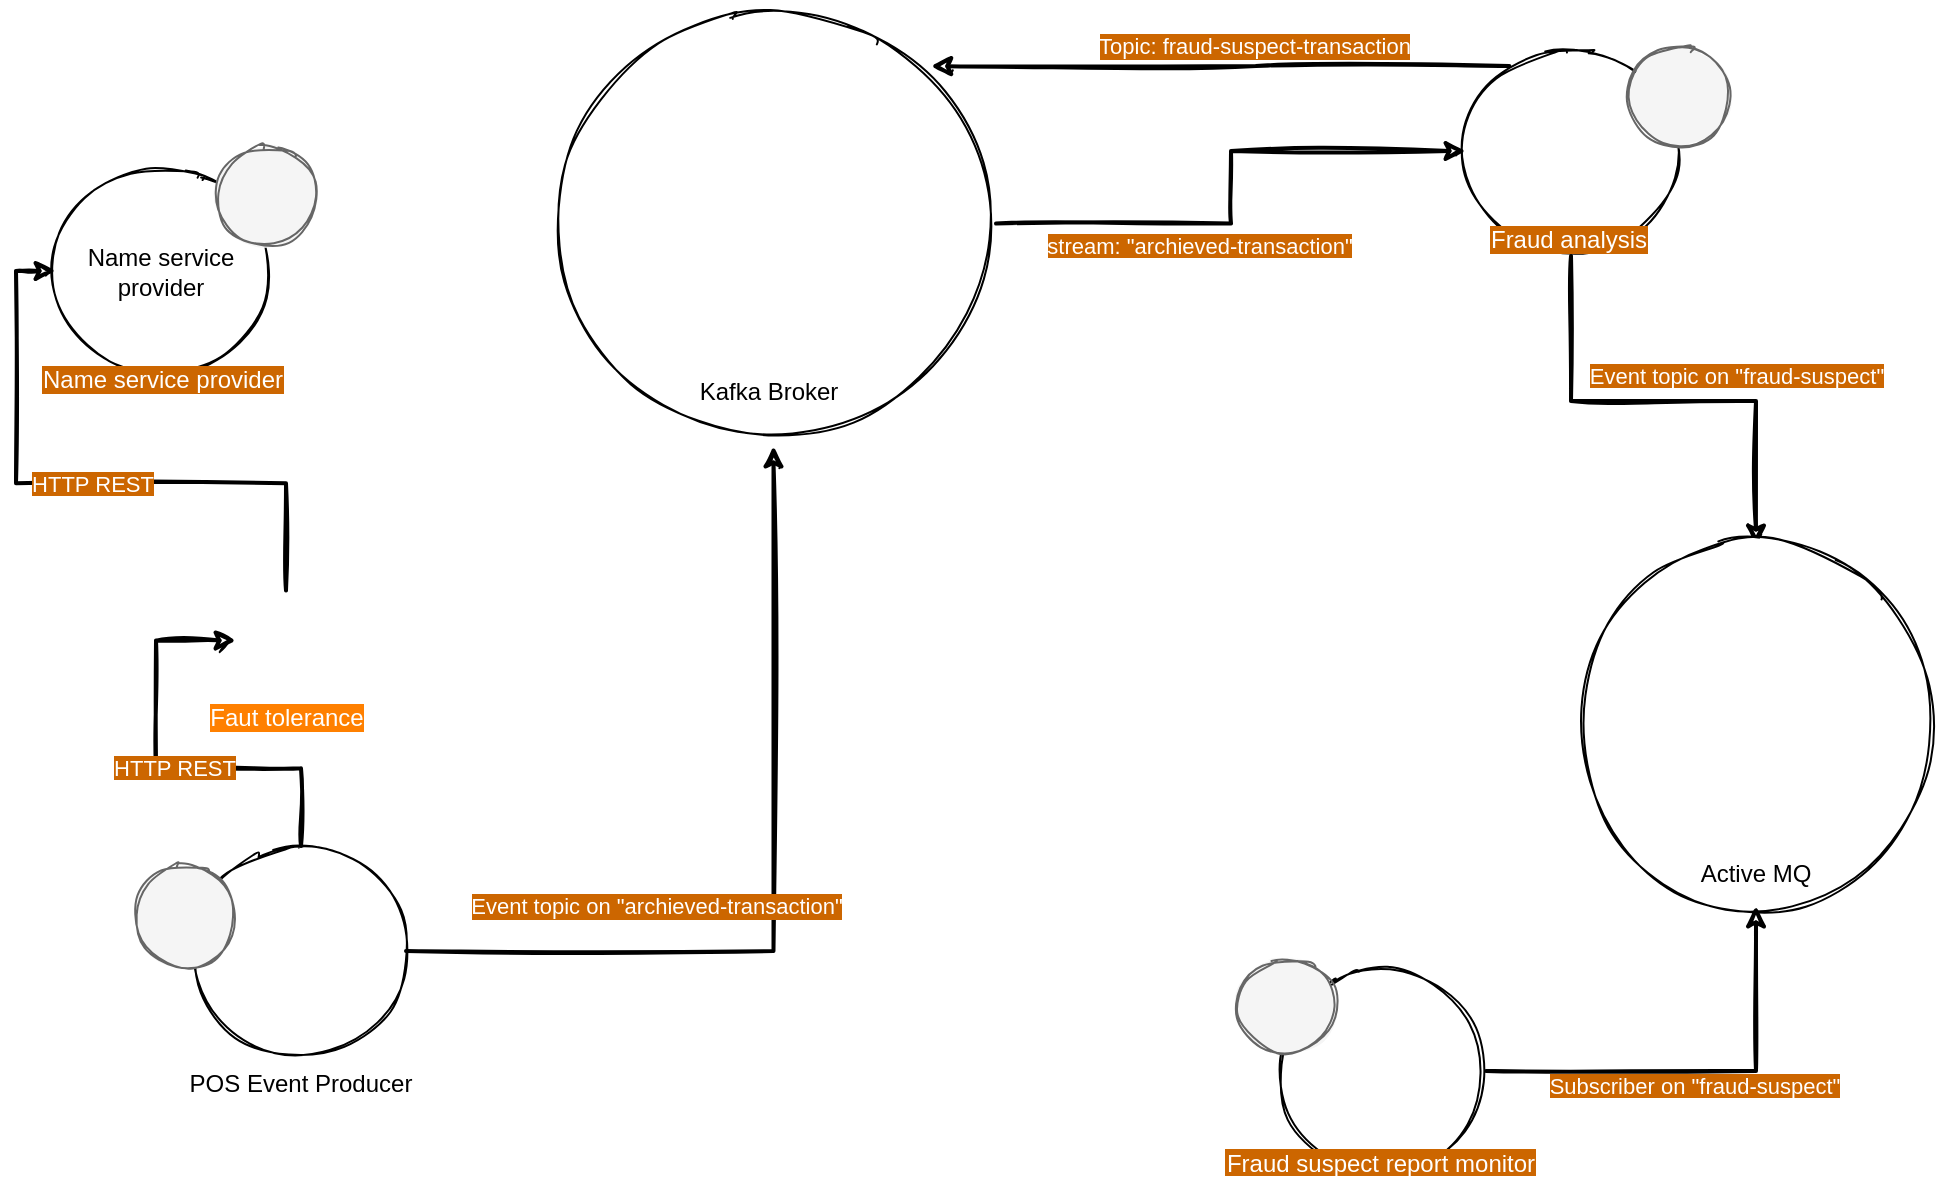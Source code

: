 <mxfile version="14.6.13" type="device"><diagram id="6EYlklcMWhNkGZpwpfwi" name="Page-1"><mxGraphModel dx="946" dy="672" grid="1" gridSize="10" guides="1" tooltips="1" connect="1" arrows="1" fold="1" page="1" pageScale="1" pageWidth="827" pageHeight="1169" math="0" shadow="0"><root><mxCell id="0"/><mxCell id="1" parent="0"/><mxCell id="FkeTpYGlZROTwR1j3NxY-11" value="" style="group;labelPosition=center;verticalLabelPosition=top;align=center;verticalAlign=bottom;fillColor=#ffffff;labelBackgroundColor=#CC6600;fontColor=#FFFFFF;" parent="1" vertex="1" connectable="0"><mxGeometry x="80" y="140" width="105" height="105" as="geometry"/></mxCell><mxCell id="FkeTpYGlZROTwR1j3NxY-6" value="Name service provider" style="ellipse;whiteSpace=wrap;html=1;aspect=fixed;sketch=1;" parent="FkeTpYGlZROTwR1j3NxY-11" vertex="1"><mxGeometry width="105" height="105" as="geometry"/></mxCell><mxCell id="FkeTpYGlZROTwR1j3NxY-5" value="Name service provider" style="shape=image;html=1;verticalAlign=top;verticalLabelPosition=bottom;labelBackgroundColor=#CC6600;imageAspect=0;aspect=fixed;image=https://cdn4.iconfinder.com/data/icons/avatars-xmas-giveaway/128/pilot_traveller_person_avatar-128.png;sketch=1;fontColor=#FFFFFF;" parent="FkeTpYGlZROTwR1j3NxY-11" vertex="1"><mxGeometry x="12.5" y="12.5" width="80" height="80" as="geometry"/></mxCell><mxCell id="FkeTpYGlZROTwR1j3NxY-14" value="" style="group" parent="1" vertex="1" connectable="0"><mxGeometry x="150" y="480" width="105" height="105" as="geometry"/></mxCell><mxCell id="FkeTpYGlZROTwR1j3NxY-8" value="" style="ellipse;whiteSpace=wrap;html=1;aspect=fixed;sketch=1;" parent="FkeTpYGlZROTwR1j3NxY-14" vertex="1"><mxGeometry width="105" height="105" as="geometry"/></mxCell><mxCell id="FkeTpYGlZROTwR1j3NxY-3" value="POS Event Producer" style="shape=image;verticalLabelPosition=bottom;labelBackgroundColor=#ffffff;verticalAlign=top;aspect=fixed;imageAspect=0;image=https://img.icons8.com/ios/452/pos-terminal--v2.png;" parent="FkeTpYGlZROTwR1j3NxY-14" vertex="1"><mxGeometry x="10" y="20" width="85" height="85" as="geometry"/></mxCell><mxCell id="FkeTpYGlZROTwR1j3NxY-15" style="edgeStyle=orthogonalEdgeStyle;rounded=0;orthogonalLoop=1;jettySize=auto;html=1;sketch=1;strokeWidth=2;entryX=0;entryY=0.5;entryDx=0;entryDy=0;" parent="1" source="FkeTpYGlZROTwR1j3NxY-21" target="FkeTpYGlZROTwR1j3NxY-6" edge="1"><mxGeometry relative="1" as="geometry"><mxPoint x="123" y="290" as="targetPoint"/></mxGeometry></mxCell><mxCell id="FkeTpYGlZROTwR1j3NxY-16" value="&lt;span style=&quot;background-color: rgb(204 , 102 , 0)&quot;&gt;HTTP REST&lt;/span&gt;" style="edgeLabel;html=1;align=center;verticalAlign=middle;resizable=0;points=[];fontColor=#FFFFFF;" parent="FkeTpYGlZROTwR1j3NxY-15" vertex="1" connectable="0"><mxGeometry x="-0.041" relative="1" as="geometry"><mxPoint as="offset"/></mxGeometry></mxCell><mxCell id="FkeTpYGlZROTwR1j3NxY-21" value="Faut tolerance" style="shape=image;html=1;verticalAlign=top;verticalLabelPosition=bottom;labelBackgroundColor=#FF8000;imageAspect=0;aspect=fixed;image=https://cdn2.iconfinder.com/data/icons/circle-icons-1/64/caution-128.png;sketch=1;fillColor=#FF8000;fontColor=#FFFFFF;" parent="1" vertex="1"><mxGeometry x="170" y="352.25" width="50" height="50" as="geometry"/></mxCell><mxCell id="FkeTpYGlZROTwR1j3NxY-26" style="edgeStyle=orthogonalEdgeStyle;rounded=0;orthogonalLoop=1;jettySize=auto;html=1;sketch=1;strokeWidth=2;entryX=0;entryY=0.5;entryDx=0;entryDy=0;" parent="1" source="FkeTpYGlZROTwR1j3NxY-8" target="FkeTpYGlZROTwR1j3NxY-21" edge="1"><mxGeometry relative="1" as="geometry"><mxPoint x="202.5" y="480" as="sourcePoint"/><mxPoint x="80" y="222.5" as="targetPoint"/></mxGeometry></mxCell><mxCell id="FkeTpYGlZROTwR1j3NxY-27" value="&lt;span style=&quot;background-color: rgb(204 , 102 , 0)&quot;&gt;HTTP REST&lt;/span&gt;" style="edgeLabel;html=1;align=center;verticalAlign=middle;resizable=0;points=[];fontColor=#FFFFFF;" parent="FkeTpYGlZROTwR1j3NxY-26" vertex="1" connectable="0"><mxGeometry x="-0.041" relative="1" as="geometry"><mxPoint as="offset"/></mxGeometry></mxCell><mxCell id="FkeTpYGlZROTwR1j3NxY-28" value="" style="group" parent="1" vertex="1" connectable="0"><mxGeometry x="327.5" y="57.5" width="222.5" height="222.5" as="geometry"/></mxCell><mxCell id="FkeTpYGlZROTwR1j3NxY-10" value="" style="ellipse;whiteSpace=wrap;html=1;aspect=fixed;sketch=1;" parent="FkeTpYGlZROTwR1j3NxY-28" vertex="1"><mxGeometry width="222.5" height="222.5" as="geometry"/></mxCell><mxCell id="FkeTpYGlZROTwR1j3NxY-9" value="Kafka Broker" style="shape=image;verticalLabelPosition=bottom;labelBackgroundColor=#ffffff;verticalAlign=top;aspect=fixed;imageAspect=0;image=https://cdn.confluent.io/wp-content/uploads/kafka-icon-blue.jpg;" parent="FkeTpYGlZROTwR1j3NxY-28" vertex="1"><mxGeometry x="39" y="41.25" width="140" height="140" as="geometry"/></mxCell><mxCell id="FkeTpYGlZROTwR1j3NxY-29" style="edgeStyle=orthogonalEdgeStyle;rounded=0;sketch=1;orthogonalLoop=1;jettySize=auto;html=1;strokeWidth=2;fontColor=#FFFFFF;" parent="1" source="FkeTpYGlZROTwR1j3NxY-8" target="FkeTpYGlZROTwR1j3NxY-10" edge="1"><mxGeometry relative="1" as="geometry"/></mxCell><mxCell id="FkeTpYGlZROTwR1j3NxY-30" value="Event topic on &quot;archieved-transaction&quot;" style="edgeLabel;html=1;align=center;verticalAlign=middle;resizable=0;points=[];fontColor=#FFFFFF;labelBackgroundColor=#CC6600;" parent="FkeTpYGlZROTwR1j3NxY-29" vertex="1" connectable="0"><mxGeometry x="-0.532" relative="1" as="geometry"><mxPoint x="23" y="-22.5" as="offset"/></mxGeometry></mxCell><mxCell id="FkeTpYGlZROTwR1j3NxY-31" value="" style="group;fontColor=#FFFFFF;verticalAlign=bottom;fillColor=#ffffff;labelBackgroundColor=#CC6600;" parent="1" vertex="1" connectable="0"><mxGeometry x="785" y="80" width="131.5" height="105" as="geometry"/></mxCell><mxCell id="FkeTpYGlZROTwR1j3NxY-4" value="" style="ellipse;whiteSpace=wrap;html=1;aspect=fixed;sketch=1;" parent="FkeTpYGlZROTwR1j3NxY-31" vertex="1"><mxGeometry width="105" height="105" as="geometry"/></mxCell><mxCell id="FkeTpYGlZROTwR1j3NxY-7" value="Fraud analysis" style="shape=image;html=1;verticalAlign=top;verticalLabelPosition=bottom;labelBackgroundColor=#CC6600;imageAspect=0;aspect=fixed;image=https://cdn4.iconfinder.com/data/icons/success-filloutline/64/chart-analysis-analytics-data_analytics-pie_1-128.png;sketch=1;fontColor=#FFFFFF;" parent="FkeTpYGlZROTwR1j3NxY-31" vertex="1"><mxGeometry x="20" y="21.75" width="61.5" height="61.5" as="geometry"/></mxCell><mxCell id="5iPCeQz5TgDuq5z38iJc-11" value="" style="group" vertex="1" connectable="0" parent="FkeTpYGlZROTwR1j3NxY-31"><mxGeometry x="81.5" width="50" height="50" as="geometry"/></mxCell><mxCell id="5iPCeQz5TgDuq5z38iJc-12" value="" style="ellipse;whiteSpace=wrap;html=1;aspect=fixed;sketch=1;fillColor=#f5f5f5;strokeColor=#666666;fontColor=#333333;fillStyle=solid;" vertex="1" parent="5iPCeQz5TgDuq5z38iJc-11"><mxGeometry width="50" height="50" as="geometry"/></mxCell><mxCell id="5iPCeQz5TgDuq5z38iJc-13" value="" style="shape=image;verticalLabelPosition=bottom;labelBackgroundColor=#ffffff;verticalAlign=top;aspect=fixed;imageAspect=0;image=https://design.jboss.org/quarkus/logo/final/PNG/quarkus_icon_rgb_1024px_default.png;" vertex="1" parent="5iPCeQz5TgDuq5z38iJc-11"><mxGeometry x="9.615" y="9.615" width="30.769" height="30.769" as="geometry"/></mxCell><mxCell id="FkeTpYGlZROTwR1j3NxY-32" value="" style="group;fontColor=#FFFFFF;verticalAlign=bottom;fillColor=#ffffff;labelBackgroundColor=#CC6600;" parent="1" vertex="1" connectable="0"><mxGeometry x="690" y="540" width="105" height="105" as="geometry"/></mxCell><mxCell id="FkeTpYGlZROTwR1j3NxY-13" value="" style="ellipse;whiteSpace=wrap;html=1;aspect=fixed;sketch=1;" parent="FkeTpYGlZROTwR1j3NxY-32" vertex="1"><mxGeometry width="105" height="105" as="geometry"/></mxCell><mxCell id="FkeTpYGlZROTwR1j3NxY-12" value="Fraud suspect report monitor" style="shape=image;verticalLabelPosition=bottom;labelBackgroundColor=#CC6600;verticalAlign=top;aspect=fixed;imageAspect=0;image=https://www.freeiconspng.com/thumbs/report-icon/call-report-icon-3.png;fontColor=#FFFFFF;sketch=1;" parent="FkeTpYGlZROTwR1j3NxY-32" vertex="1"><mxGeometry x="20.13" y="20.13" width="64.75" height="64.75" as="geometry"/></mxCell><mxCell id="5iPCeQz5TgDuq5z38iJc-20" value="" style="group" vertex="1" connectable="0" parent="FkeTpYGlZROTwR1j3NxY-32"><mxGeometry x="-20" y="-5" width="50" height="50" as="geometry"/></mxCell><mxCell id="5iPCeQz5TgDuq5z38iJc-21" value="" style="ellipse;whiteSpace=wrap;html=1;aspect=fixed;sketch=1;fillColor=#f5f5f5;strokeColor=#666666;fontColor=#333333;fillStyle=solid;" vertex="1" parent="5iPCeQz5TgDuq5z38iJc-20"><mxGeometry width="50" height="50" as="geometry"/></mxCell><mxCell id="5iPCeQz5TgDuq5z38iJc-22" value="" style="shape=image;verticalLabelPosition=bottom;labelBackgroundColor=#ffffff;verticalAlign=top;aspect=fixed;imageAspect=0;image=https://design.jboss.org/quarkus/logo/final/PNG/quarkus_icon_rgb_1024px_default.png;" vertex="1" parent="5iPCeQz5TgDuq5z38iJc-20"><mxGeometry x="9.615" y="9.615" width="30.769" height="30.769" as="geometry"/></mxCell><mxCell id="FkeTpYGlZROTwR1j3NxY-33" style="edgeStyle=orthogonalEdgeStyle;rounded=0;sketch=1;orthogonalLoop=1;jettySize=auto;html=1;strokeWidth=2;fontColor=#FFFFFF;" parent="1" source="FkeTpYGlZROTwR1j3NxY-10" target="FkeTpYGlZROTwR1j3NxY-4" edge="1"><mxGeometry relative="1" as="geometry"/></mxCell><mxCell id="FkeTpYGlZROTwR1j3NxY-40" value="\&lt;span style=&quot;background-color: rgb(204 , 102 , 0)&quot;&gt;stream: &quot;archieved-transaction&quot;&lt;/span&gt;" style="edgeLabel;html=1;align=center;verticalAlign=middle;resizable=0;points=[];fontColor=#FFFFFF;" parent="FkeTpYGlZROTwR1j3NxY-33" vertex="1" connectable="0"><mxGeometry x="-0.44" y="-3" relative="1" as="geometry"><mxPoint x="24" y="8.25" as="offset"/></mxGeometry></mxCell><mxCell id="FkeTpYGlZROTwR1j3NxY-34" style="edgeStyle=orthogonalEdgeStyle;rounded=0;sketch=1;orthogonalLoop=1;jettySize=auto;html=1;entryX=1;entryY=0;entryDx=0;entryDy=0;strokeWidth=2;fontColor=#FFFFFF;" parent="1" source="FkeTpYGlZROTwR1j3NxY-4" target="FkeTpYGlZROTwR1j3NxY-10" edge="1"><mxGeometry relative="1" as="geometry"><Array as="points"><mxPoint x="680" y="90"/><mxPoint x="680" y="90"/></Array></mxGeometry></mxCell><mxCell id="FkeTpYGlZROTwR1j3NxY-35" value="Topic: fraud-suspect-transaction" style="edgeLabel;html=1;align=center;verticalAlign=middle;resizable=0;points=[];fontColor=#FFFFFF;labelBackgroundColor=#CC6600;" parent="FkeTpYGlZROTwR1j3NxY-34" vertex="1" connectable="0"><mxGeometry x="-0.187" relative="1" as="geometry"><mxPoint x="-10.68" y="-10.02" as="offset"/></mxGeometry></mxCell><mxCell id="FkeTpYGlZROTwR1j3NxY-41" style="edgeStyle=orthogonalEdgeStyle;rounded=0;sketch=1;orthogonalLoop=1;jettySize=auto;html=1;strokeWidth=2;fontColor=#FFFFFF;" parent="1" source="FkeTpYGlZROTwR1j3NxY-4" target="FkeTpYGlZROTwR1j3NxY-37" edge="1"><mxGeometry relative="1" as="geometry"/></mxCell><mxCell id="FkeTpYGlZROTwR1j3NxY-43" value="&lt;span style=&quot;background-color: rgb(204 , 102 , 0)&quot;&gt;Event topic on &quot;fraud-suspect&quot;&lt;/span&gt;" style="edgeLabel;html=1;align=center;verticalAlign=middle;resizable=0;points=[];fontColor=#FFFFFF;" parent="FkeTpYGlZROTwR1j3NxY-41" vertex="1" connectable="0"><mxGeometry x="-0.099" relative="1" as="geometry"><mxPoint x="48" y="-12.5" as="offset"/></mxGeometry></mxCell><mxCell id="FkeTpYGlZROTwR1j3NxY-42" value="" style="group" parent="1" vertex="1" connectable="0"><mxGeometry x="840" y="330" width="180" height="180" as="geometry"/></mxCell><mxCell id="FkeTpYGlZROTwR1j3NxY-37" value="" style="ellipse;whiteSpace=wrap;html=1;aspect=fixed;sketch=1;" parent="FkeTpYGlZROTwR1j3NxY-42" vertex="1"><mxGeometry width="180" height="180" as="geometry"/></mxCell><mxCell id="FkeTpYGlZROTwR1j3NxY-39" value="Active MQ" style="shape=image;verticalLabelPosition=bottom;labelBackgroundColor=#ffffff;verticalAlign=top;aspect=fixed;imageAspect=0;image=https://pbs.twimg.com/profile_images/925778947677282304/ORWTRiA5_400x400.jpg;" parent="FkeTpYGlZROTwR1j3NxY-42" vertex="1"><mxGeometry x="30" y="30" width="120" height="120" as="geometry"/></mxCell><mxCell id="FkeTpYGlZROTwR1j3NxY-44" style="edgeStyle=orthogonalEdgeStyle;rounded=0;sketch=1;orthogonalLoop=1;jettySize=auto;html=1;strokeWidth=2;fontColor=#FFFFFF;" parent="1" source="FkeTpYGlZROTwR1j3NxY-13" target="FkeTpYGlZROTwR1j3NxY-37" edge="1"><mxGeometry relative="1" as="geometry"/></mxCell><mxCell id="FkeTpYGlZROTwR1j3NxY-45" value="&lt;span style=&quot;background-color: rgb(204 , 102 , 0)&quot;&gt;Subscriber on &quot;fraud-suspect&quot;&lt;/span&gt;" style="edgeLabel;html=1;align=center;verticalAlign=middle;resizable=0;points=[];fontColor=#FFFFFF;" parent="FkeTpYGlZROTwR1j3NxY-44" vertex="1" connectable="0"><mxGeometry x="-0.476" y="1" relative="1" as="geometry"><mxPoint x="47" y="8.5" as="offset"/></mxGeometry></mxCell><mxCell id="5iPCeQz5TgDuq5z38iJc-3" value="" style="group" vertex="1" connectable="0" parent="1"><mxGeometry x="160" y="130" width="50" height="50" as="geometry"/></mxCell><mxCell id="5iPCeQz5TgDuq5z38iJc-2" value="" style="ellipse;whiteSpace=wrap;html=1;aspect=fixed;sketch=1;fillColor=#f5f5f5;strokeColor=#666666;fontColor=#333333;fillStyle=solid;" vertex="1" parent="5iPCeQz5TgDuq5z38iJc-3"><mxGeometry width="50" height="50" as="geometry"/></mxCell><mxCell id="5iPCeQz5TgDuq5z38iJc-1" value="" style="shape=image;verticalLabelPosition=bottom;labelBackgroundColor=#ffffff;verticalAlign=top;aspect=fixed;imageAspect=0;image=https://design.jboss.org/quarkus/logo/final/PNG/quarkus_icon_rgb_1024px_default.png;" vertex="1" parent="5iPCeQz5TgDuq5z38iJc-3"><mxGeometry x="9.615" y="9.615" width="30.769" height="30.769" as="geometry"/></mxCell><mxCell id="5iPCeQz5TgDuq5z38iJc-14" value="" style="group" vertex="1" connectable="0" parent="1"><mxGeometry x="120" y="490" width="50" height="50" as="geometry"/></mxCell><mxCell id="5iPCeQz5TgDuq5z38iJc-15" value="" style="ellipse;whiteSpace=wrap;html=1;aspect=fixed;sketch=1;fillColor=#f5f5f5;strokeColor=#666666;fontColor=#333333;fillStyle=solid;" vertex="1" parent="5iPCeQz5TgDuq5z38iJc-14"><mxGeometry width="50" height="50" as="geometry"/></mxCell><mxCell id="5iPCeQz5TgDuq5z38iJc-16" value="" style="shape=image;verticalLabelPosition=bottom;labelBackgroundColor=#ffffff;verticalAlign=top;aspect=fixed;imageAspect=0;image=https://design.jboss.org/quarkus/logo/final/PNG/quarkus_icon_rgb_1024px_default.png;" vertex="1" parent="5iPCeQz5TgDuq5z38iJc-14"><mxGeometry x="9.615" y="9.615" width="30.769" height="30.769" as="geometry"/></mxCell></root></mxGraphModel></diagram></mxfile>